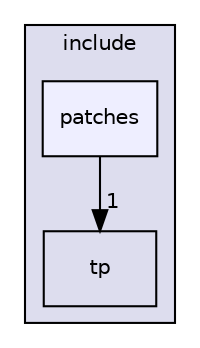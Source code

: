 digraph "include/patches" {
  compound=true
  node [ fontsize="10", fontname="Helvetica"];
  edge [ labelfontsize="10", labelfontname="Helvetica"];
  subgraph clusterdir_d44c64559bbebec7f509842c48db8b23 {
    graph [ bgcolor="#ddddee", pencolor="black", label="include" fontname="Helvetica", fontsize="10", URL="dir_d44c64559bbebec7f509842c48db8b23.html"]
  dir_75ff0ebed823e60e8355822167227a3b [shape=box label="tp" URL="dir_75ff0ebed823e60e8355822167227a3b.html"];
  dir_e1eb6ff3a01ec55a48c7bf15275054d6 [shape=box, label="patches", style="filled", fillcolor="#eeeeff", pencolor="black", URL="dir_e1eb6ff3a01ec55a48c7bf15275054d6.html"];
  }
  dir_e1eb6ff3a01ec55a48c7bf15275054d6->dir_75ff0ebed823e60e8355822167227a3b [headlabel="1", labeldistance=1.5 headhref="dir_000004_000005.html"];
}
